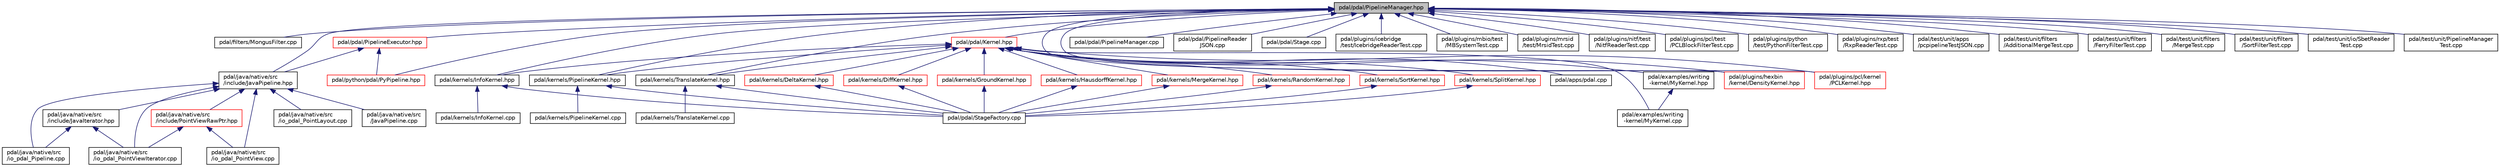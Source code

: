 digraph "pdal/pdal/PipelineManager.hpp"
{
  edge [fontname="Helvetica",fontsize="10",labelfontname="Helvetica",labelfontsize="10"];
  node [fontname="Helvetica",fontsize="10",shape=record];
  Node1 [label="pdal/pdal/PipelineManager.hpp",height=0.2,width=0.4,color="black", fillcolor="grey75", style="filled", fontcolor="black"];
  Node1 -> Node2 [dir="back",color="midnightblue",fontsize="10",style="solid",fontname="Helvetica"];
  Node2 [label="pdal/filters/MongusFilter.cpp",height=0.2,width=0.4,color="black", fillcolor="white", style="filled",URL="$MongusFilter_8cpp.html"];
  Node1 -> Node3 [dir="back",color="midnightblue",fontsize="10",style="solid",fontname="Helvetica"];
  Node3 [label="pdal/java/native/src\l/include/JavaPipeline.hpp",height=0.2,width=0.4,color="black", fillcolor="white", style="filled",URL="$JavaPipeline_8hpp.html"];
  Node3 -> Node4 [dir="back",color="midnightblue",fontsize="10",style="solid",fontname="Helvetica"];
  Node4 [label="pdal/java/native/src\l/include/JavaIterator.hpp",height=0.2,width=0.4,color="black", fillcolor="white", style="filled",URL="$JavaIterator_8hpp.html"];
  Node4 -> Node5 [dir="back",color="midnightblue",fontsize="10",style="solid",fontname="Helvetica"];
  Node5 [label="pdal/java/native/src\l/io_pdal_Pipeline.cpp",height=0.2,width=0.4,color="black", fillcolor="white", style="filled",URL="$io__pdal__Pipeline_8cpp.html"];
  Node4 -> Node6 [dir="back",color="midnightblue",fontsize="10",style="solid",fontname="Helvetica"];
  Node6 [label="pdal/java/native/src\l/io_pdal_PointViewIterator.cpp",height=0.2,width=0.4,color="black", fillcolor="white", style="filled",URL="$io__pdal__PointViewIterator_8cpp.html"];
  Node3 -> Node7 [dir="back",color="midnightblue",fontsize="10",style="solid",fontname="Helvetica"];
  Node7 [label="pdal/java/native/src\l/include/PointViewRawPtr.hpp",height=0.2,width=0.4,color="red", fillcolor="white", style="filled",URL="$PointViewRawPtr_8hpp.html"];
  Node7 -> Node8 [dir="back",color="midnightblue",fontsize="10",style="solid",fontname="Helvetica"];
  Node8 [label="pdal/java/native/src\l/io_pdal_PointView.cpp",height=0.2,width=0.4,color="black", fillcolor="white", style="filled",URL="$io__pdal__PointView_8cpp.html"];
  Node7 -> Node6 [dir="back",color="midnightblue",fontsize="10",style="solid",fontname="Helvetica"];
  Node3 -> Node5 [dir="back",color="midnightblue",fontsize="10",style="solid",fontname="Helvetica"];
  Node3 -> Node9 [dir="back",color="midnightblue",fontsize="10",style="solid",fontname="Helvetica"];
  Node9 [label="pdal/java/native/src\l/io_pdal_PointLayout.cpp",height=0.2,width=0.4,color="black", fillcolor="white", style="filled",URL="$io__pdal__PointLayout_8cpp.html"];
  Node3 -> Node8 [dir="back",color="midnightblue",fontsize="10",style="solid",fontname="Helvetica"];
  Node3 -> Node6 [dir="back",color="midnightblue",fontsize="10",style="solid",fontname="Helvetica"];
  Node3 -> Node10 [dir="back",color="midnightblue",fontsize="10",style="solid",fontname="Helvetica"];
  Node10 [label="pdal/java/native/src\l/JavaPipeline.cpp",height=0.2,width=0.4,color="black", fillcolor="white", style="filled",URL="$JavaPipeline_8cpp.html"];
  Node1 -> Node11 [dir="back",color="midnightblue",fontsize="10",style="solid",fontname="Helvetica"];
  Node11 [label="pdal/kernels/InfoKernel.hpp",height=0.2,width=0.4,color="black", fillcolor="white", style="filled",URL="$InfoKernel_8hpp.html"];
  Node11 -> Node12 [dir="back",color="midnightblue",fontsize="10",style="solid",fontname="Helvetica"];
  Node12 [label="pdal/kernels/InfoKernel.cpp",height=0.2,width=0.4,color="black", fillcolor="white", style="filled",URL="$InfoKernel_8cpp.html"];
  Node11 -> Node13 [dir="back",color="midnightblue",fontsize="10",style="solid",fontname="Helvetica"];
  Node13 [label="pdal/pdal/StageFactory.cpp",height=0.2,width=0.4,color="black", fillcolor="white", style="filled",URL="$StageFactory_8cpp.html"];
  Node1 -> Node14 [dir="back",color="midnightblue",fontsize="10",style="solid",fontname="Helvetica"];
  Node14 [label="pdal/kernels/PipelineKernel.hpp",height=0.2,width=0.4,color="black", fillcolor="white", style="filled",URL="$PipelineKernel_8hpp.html"];
  Node14 -> Node15 [dir="back",color="midnightblue",fontsize="10",style="solid",fontname="Helvetica"];
  Node15 [label="pdal/kernels/PipelineKernel.cpp",height=0.2,width=0.4,color="black", fillcolor="white", style="filled",URL="$PipelineKernel_8cpp.html"];
  Node14 -> Node13 [dir="back",color="midnightblue",fontsize="10",style="solid",fontname="Helvetica"];
  Node1 -> Node16 [dir="back",color="midnightblue",fontsize="10",style="solid",fontname="Helvetica"];
  Node16 [label="pdal/kernels/TranslateKernel.hpp",height=0.2,width=0.4,color="black", fillcolor="white", style="filled",URL="$TranslateKernel_8hpp.html"];
  Node16 -> Node17 [dir="back",color="midnightblue",fontsize="10",style="solid",fontname="Helvetica"];
  Node17 [label="pdal/kernels/TranslateKernel.cpp",height=0.2,width=0.4,color="black", fillcolor="white", style="filled",URL="$TranslateKernel_8cpp.html"];
  Node16 -> Node13 [dir="back",color="midnightblue",fontsize="10",style="solid",fontname="Helvetica"];
  Node1 -> Node18 [dir="back",color="midnightblue",fontsize="10",style="solid",fontname="Helvetica"];
  Node18 [label="pdal/pdal/Kernel.hpp",height=0.2,width=0.4,color="red", fillcolor="white", style="filled",URL="$Kernel_8hpp.html"];
  Node18 -> Node19 [dir="back",color="midnightblue",fontsize="10",style="solid",fontname="Helvetica"];
  Node19 [label="pdal/apps/pdal.cpp",height=0.2,width=0.4,color="black", fillcolor="white", style="filled",URL="$pdal_8cpp.html"];
  Node18 -> Node20 [dir="back",color="midnightblue",fontsize="10",style="solid",fontname="Helvetica"];
  Node20 [label="pdal/examples/writing\l-kernel/MyKernel.hpp",height=0.2,width=0.4,color="black", fillcolor="white", style="filled",URL="$MyKernel_8hpp.html"];
  Node20 -> Node21 [dir="back",color="midnightblue",fontsize="10",style="solid",fontname="Helvetica"];
  Node21 [label="pdal/examples/writing\l-kernel/MyKernel.cpp",height=0.2,width=0.4,color="black", fillcolor="white", style="filled",URL="$MyKernel_8cpp.html"];
  Node18 -> Node21 [dir="back",color="midnightblue",fontsize="10",style="solid",fontname="Helvetica"];
  Node18 -> Node22 [dir="back",color="midnightblue",fontsize="10",style="solid",fontname="Helvetica"];
  Node22 [label="pdal/kernels/DeltaKernel.hpp",height=0.2,width=0.4,color="red", fillcolor="white", style="filled",URL="$DeltaKernel_8hpp.html"];
  Node22 -> Node13 [dir="back",color="midnightblue",fontsize="10",style="solid",fontname="Helvetica"];
  Node18 -> Node23 [dir="back",color="midnightblue",fontsize="10",style="solid",fontname="Helvetica"];
  Node23 [label="pdal/kernels/DiffKernel.hpp",height=0.2,width=0.4,color="red", fillcolor="white", style="filled",URL="$DiffKernel_8hpp.html"];
  Node23 -> Node13 [dir="back",color="midnightblue",fontsize="10",style="solid",fontname="Helvetica"];
  Node18 -> Node24 [dir="back",color="midnightblue",fontsize="10",style="solid",fontname="Helvetica"];
  Node24 [label="pdal/kernels/GroundKernel.hpp",height=0.2,width=0.4,color="red", fillcolor="white", style="filled",URL="$GroundKernel_8hpp.html"];
  Node24 -> Node13 [dir="back",color="midnightblue",fontsize="10",style="solid",fontname="Helvetica"];
  Node18 -> Node25 [dir="back",color="midnightblue",fontsize="10",style="solid",fontname="Helvetica"];
  Node25 [label="pdal/kernels/HausdorffKernel.hpp",height=0.2,width=0.4,color="red", fillcolor="white", style="filled",URL="$HausdorffKernel_8hpp.html"];
  Node25 -> Node13 [dir="back",color="midnightblue",fontsize="10",style="solid",fontname="Helvetica"];
  Node18 -> Node11 [dir="back",color="midnightblue",fontsize="10",style="solid",fontname="Helvetica"];
  Node18 -> Node26 [dir="back",color="midnightblue",fontsize="10",style="solid",fontname="Helvetica"];
  Node26 [label="pdal/kernels/MergeKernel.hpp",height=0.2,width=0.4,color="red", fillcolor="white", style="filled",URL="$MergeKernel_8hpp.html"];
  Node26 -> Node13 [dir="back",color="midnightblue",fontsize="10",style="solid",fontname="Helvetica"];
  Node18 -> Node14 [dir="back",color="midnightblue",fontsize="10",style="solid",fontname="Helvetica"];
  Node18 -> Node27 [dir="back",color="midnightblue",fontsize="10",style="solid",fontname="Helvetica"];
  Node27 [label="pdal/kernels/RandomKernel.hpp",height=0.2,width=0.4,color="red", fillcolor="white", style="filled",URL="$RandomKernel_8hpp.html"];
  Node27 -> Node13 [dir="back",color="midnightblue",fontsize="10",style="solid",fontname="Helvetica"];
  Node18 -> Node28 [dir="back",color="midnightblue",fontsize="10",style="solid",fontname="Helvetica"];
  Node28 [label="pdal/kernels/SortKernel.hpp",height=0.2,width=0.4,color="red", fillcolor="white", style="filled",URL="$SortKernel_8hpp.html"];
  Node28 -> Node13 [dir="back",color="midnightblue",fontsize="10",style="solid",fontname="Helvetica"];
  Node18 -> Node29 [dir="back",color="midnightblue",fontsize="10",style="solid",fontname="Helvetica"];
  Node29 [label="pdal/kernels/SplitKernel.hpp",height=0.2,width=0.4,color="red", fillcolor="white", style="filled",URL="$SplitKernel_8hpp.html"];
  Node29 -> Node13 [dir="back",color="midnightblue",fontsize="10",style="solid",fontname="Helvetica"];
  Node18 -> Node16 [dir="back",color="midnightblue",fontsize="10",style="solid",fontname="Helvetica"];
  Node18 -> Node30 [dir="back",color="midnightblue",fontsize="10",style="solid",fontname="Helvetica"];
  Node30 [label="pdal/plugins/hexbin\l/kernel/DensityKernel.hpp",height=0.2,width=0.4,color="red", fillcolor="white", style="filled",URL="$DensityKernel_8hpp.html"];
  Node18 -> Node31 [dir="back",color="midnightblue",fontsize="10",style="solid",fontname="Helvetica"];
  Node31 [label="pdal/plugins/pcl/kernel\l/PCLKernel.hpp",height=0.2,width=0.4,color="red", fillcolor="white", style="filled",URL="$PCLKernel_8hpp.html"];
  Node1 -> Node32 [dir="back",color="midnightblue",fontsize="10",style="solid",fontname="Helvetica"];
  Node32 [label="pdal/pdal/PipelineExecutor.hpp",height=0.2,width=0.4,color="red", fillcolor="white", style="filled",URL="$PipelineExecutor_8hpp.html"];
  Node32 -> Node3 [dir="back",color="midnightblue",fontsize="10",style="solid",fontname="Helvetica"];
  Node32 -> Node33 [dir="back",color="midnightblue",fontsize="10",style="solid",fontname="Helvetica"];
  Node33 [label="pdal/python/pdal/PyPipeline.hpp",height=0.2,width=0.4,color="red", fillcolor="white", style="filled",URL="$PyPipeline_8hpp.html"];
  Node1 -> Node34 [dir="back",color="midnightblue",fontsize="10",style="solid",fontname="Helvetica"];
  Node34 [label="pdal/pdal/PipelineManager.cpp",height=0.2,width=0.4,color="black", fillcolor="white", style="filled",URL="$PipelineManager_8cpp.html"];
  Node1 -> Node35 [dir="back",color="midnightblue",fontsize="10",style="solid",fontname="Helvetica"];
  Node35 [label="pdal/pdal/PipelineReader\lJSON.cpp",height=0.2,width=0.4,color="black", fillcolor="white", style="filled",URL="$PipelineReaderJSON_8cpp.html"];
  Node1 -> Node36 [dir="back",color="midnightblue",fontsize="10",style="solid",fontname="Helvetica"];
  Node36 [label="pdal/pdal/Stage.cpp",height=0.2,width=0.4,color="black", fillcolor="white", style="filled",URL="$Stage_8cpp.html"];
  Node1 -> Node30 [dir="back",color="midnightblue",fontsize="10",style="solid",fontname="Helvetica"];
  Node1 -> Node37 [dir="back",color="midnightblue",fontsize="10",style="solid",fontname="Helvetica"];
  Node37 [label="pdal/plugins/icebridge\l/test/IcebridgeReaderTest.cpp",height=0.2,width=0.4,color="black", fillcolor="white", style="filled",URL="$IcebridgeReaderTest_8cpp.html"];
  Node1 -> Node38 [dir="back",color="midnightblue",fontsize="10",style="solid",fontname="Helvetica"];
  Node38 [label="pdal/plugins/mbio/test\l/MBSystemTest.cpp",height=0.2,width=0.4,color="black", fillcolor="white", style="filled",URL="$MBSystemTest_8cpp.html"];
  Node1 -> Node39 [dir="back",color="midnightblue",fontsize="10",style="solid",fontname="Helvetica"];
  Node39 [label="pdal/plugins/mrsid\l/test/MrsidTest.cpp",height=0.2,width=0.4,color="black", fillcolor="white", style="filled",URL="$MrsidTest_8cpp.html"];
  Node1 -> Node40 [dir="back",color="midnightblue",fontsize="10",style="solid",fontname="Helvetica"];
  Node40 [label="pdal/plugins/nitf/test\l/NitfReaderTest.cpp",height=0.2,width=0.4,color="black", fillcolor="white", style="filled",URL="$NitfReaderTest_8cpp.html"];
  Node1 -> Node31 [dir="back",color="midnightblue",fontsize="10",style="solid",fontname="Helvetica"];
  Node1 -> Node41 [dir="back",color="midnightblue",fontsize="10",style="solid",fontname="Helvetica"];
  Node41 [label="pdal/plugins/pcl/test\l/PCLBlockFilterTest.cpp",height=0.2,width=0.4,color="black", fillcolor="white", style="filled",URL="$PCLBlockFilterTest_8cpp.html"];
  Node1 -> Node42 [dir="back",color="midnightblue",fontsize="10",style="solid",fontname="Helvetica"];
  Node42 [label="pdal/plugins/python\l/test/PythonFilterTest.cpp",height=0.2,width=0.4,color="black", fillcolor="white", style="filled",URL="$PythonFilterTest_8cpp.html"];
  Node1 -> Node43 [dir="back",color="midnightblue",fontsize="10",style="solid",fontname="Helvetica"];
  Node43 [label="pdal/plugins/rxp/test\l/RxpReaderTest.cpp",height=0.2,width=0.4,color="black", fillcolor="white", style="filled",URL="$RxpReaderTest_8cpp.html"];
  Node1 -> Node33 [dir="back",color="midnightblue",fontsize="10",style="solid",fontname="Helvetica"];
  Node1 -> Node44 [dir="back",color="midnightblue",fontsize="10",style="solid",fontname="Helvetica"];
  Node44 [label="pdal/test/unit/apps\l/pcpipelineTestJSON.cpp",height=0.2,width=0.4,color="black", fillcolor="white", style="filled",URL="$pcpipelineTestJSON_8cpp.html"];
  Node1 -> Node45 [dir="back",color="midnightblue",fontsize="10",style="solid",fontname="Helvetica"];
  Node45 [label="pdal/test/unit/filters\l/AdditionalMergeTest.cpp",height=0.2,width=0.4,color="black", fillcolor="white", style="filled",URL="$AdditionalMergeTest_8cpp.html"];
  Node1 -> Node46 [dir="back",color="midnightblue",fontsize="10",style="solid",fontname="Helvetica"];
  Node46 [label="pdal/test/unit/filters\l/FerryFilterTest.cpp",height=0.2,width=0.4,color="black", fillcolor="white", style="filled",URL="$FerryFilterTest_8cpp.html"];
  Node1 -> Node47 [dir="back",color="midnightblue",fontsize="10",style="solid",fontname="Helvetica"];
  Node47 [label="pdal/test/unit/filters\l/MergeTest.cpp",height=0.2,width=0.4,color="black", fillcolor="white", style="filled",URL="$filters_2MergeTest_8cpp.html"];
  Node1 -> Node48 [dir="back",color="midnightblue",fontsize="10",style="solid",fontname="Helvetica"];
  Node48 [label="pdal/test/unit/filters\l/SortFilterTest.cpp",height=0.2,width=0.4,color="black", fillcolor="white", style="filled",URL="$SortFilterTest_8cpp.html"];
  Node1 -> Node49 [dir="back",color="midnightblue",fontsize="10",style="solid",fontname="Helvetica"];
  Node49 [label="pdal/test/unit/io/SbetReader\lTest.cpp",height=0.2,width=0.4,color="black", fillcolor="white", style="filled",URL="$SbetReaderTest_8cpp.html"];
  Node1 -> Node50 [dir="back",color="midnightblue",fontsize="10",style="solid",fontname="Helvetica"];
  Node50 [label="pdal/test/unit/PipelineManager\lTest.cpp",height=0.2,width=0.4,color="black", fillcolor="white", style="filled",URL="$PipelineManagerTest_8cpp.html"];
}
